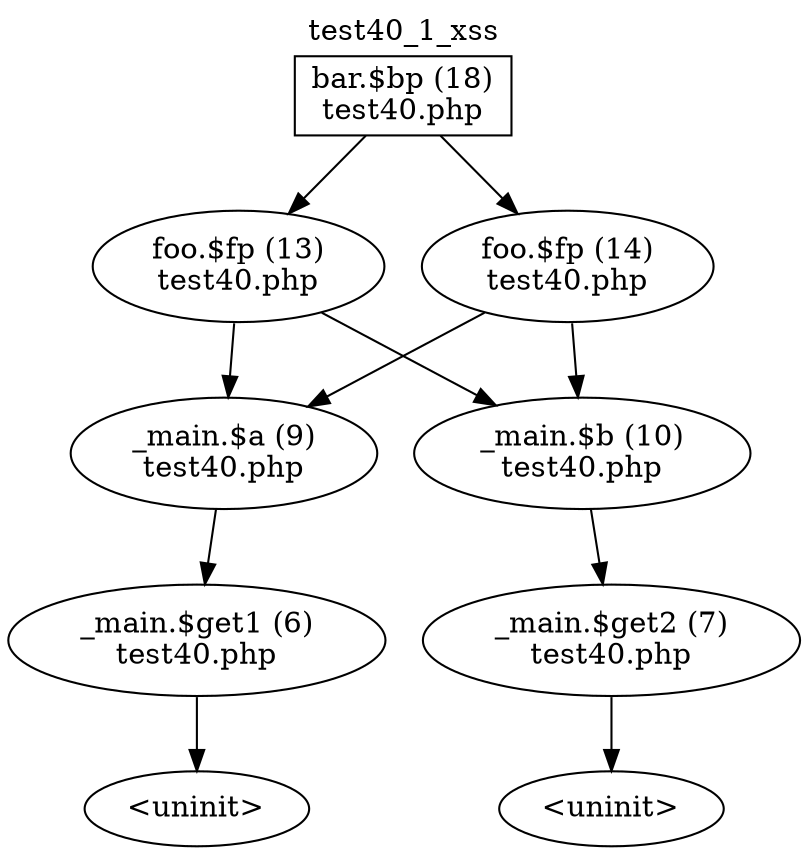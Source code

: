 digraph cfg {
  label="test40_1_xss";
  labelloc=t;
  n1 [shape=box, label="bar.$bp (18)\ntest40.php"];
  n2 [shape=ellipse, label="foo.$fp (13)\ntest40.php"];
  n3 [shape=ellipse, label="foo.$fp (14)\ntest40.php"];
  n4 [shape=ellipse, label="_main.$a (9)\ntest40.php"];
  n5 [shape=ellipse, label="_main.$b (10)\ntest40.php"];
  n6 [shape=ellipse, label="_main.$get1 (6)\ntest40.php"];
  n7 [shape=ellipse, label="_main.$get2 (7)\ntest40.php"];
  n8 [shape=ellipse, label="<uninit>"];
  n9 [shape=ellipse, label="<uninit>"];
  n1 -> n2;
  n1 -> n3;
  n2 -> n4;
  n2 -> n5;
  n3 -> n4;
  n3 -> n5;
  n4 -> n6;
  n5 -> n7;
  n6 -> n8;
  n7 -> n9;
}
